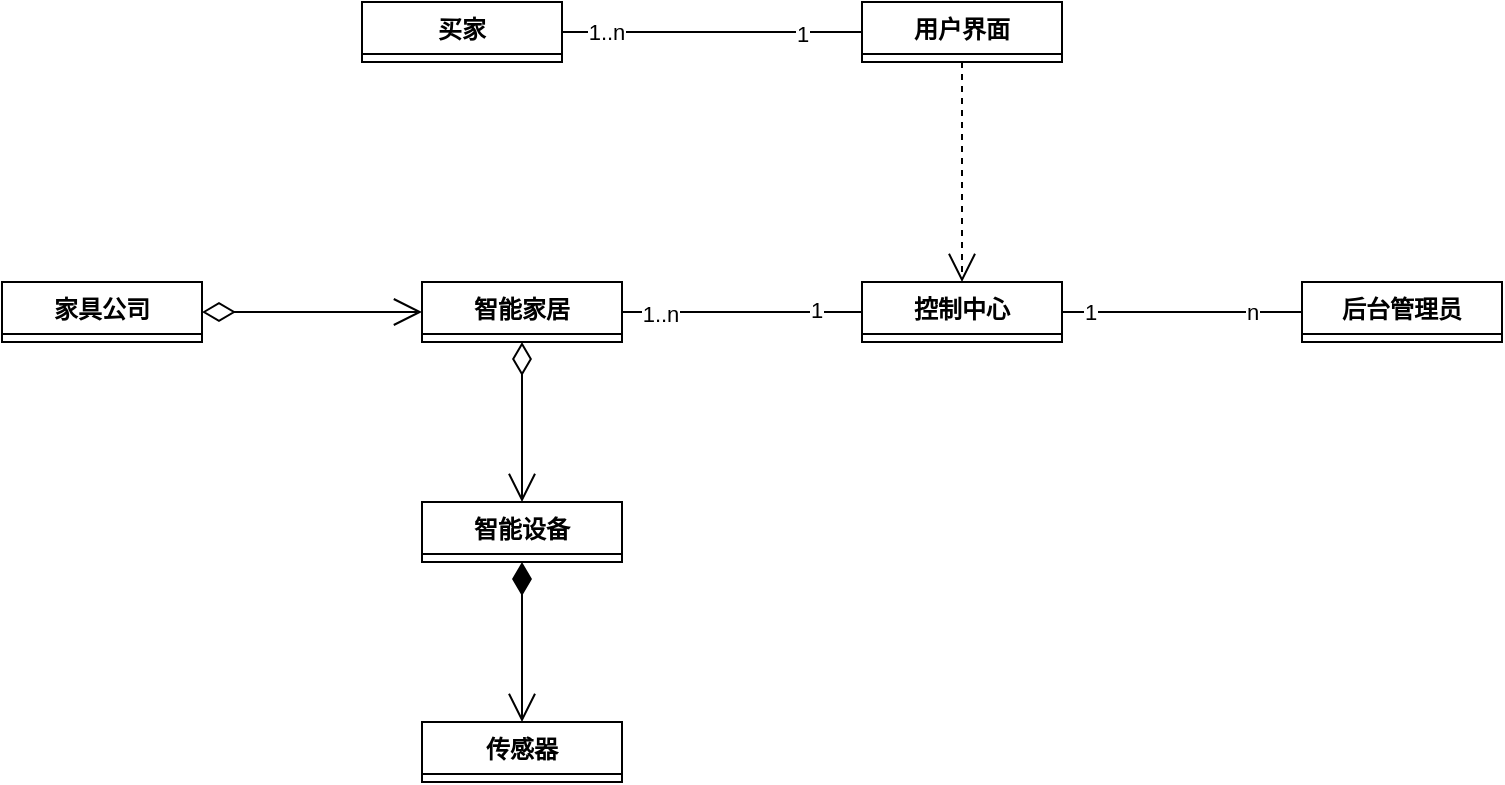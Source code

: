 <mxfile version="24.1.0" type="github">
  <diagram name="第 1 页" id="8jwr1yB68v9hcRnRHFLA">
    <mxGraphModel dx="1034" dy="438" grid="1" gridSize="10" guides="1" tooltips="1" connect="1" arrows="1" fold="1" page="1" pageScale="1" pageWidth="850" pageHeight="1100" math="0" shadow="0">
      <root>
        <mxCell id="0" />
        <mxCell id="1" parent="0" />
        <mxCell id="xDn7OaBj2y6qqKKTSdad-1" value="买家" style="swimlane;fontStyle=1;align=center;verticalAlign=top;childLayout=stackLayout;horizontal=1;startSize=26;horizontalStack=0;resizeParent=1;resizeParentMax=0;resizeLast=0;collapsible=1;marginBottom=0;whiteSpace=wrap;html=1;" vertex="1" collapsed="1" parent="1">
          <mxGeometry x="210" y="160" width="100" height="30" as="geometry">
            <mxRectangle x="80" y="120" width="160" height="86" as="alternateBounds" />
          </mxGeometry>
        </mxCell>
        <mxCell id="xDn7OaBj2y6qqKKTSdad-2" value="+ field: type" style="text;strokeColor=none;fillColor=none;align=left;verticalAlign=top;spacingLeft=4;spacingRight=4;overflow=hidden;rotatable=0;points=[[0,0.5],[1,0.5]];portConstraint=eastwest;whiteSpace=wrap;html=1;" vertex="1" parent="xDn7OaBj2y6qqKKTSdad-1">
          <mxGeometry y="26" width="160" height="26" as="geometry" />
        </mxCell>
        <mxCell id="xDn7OaBj2y6qqKKTSdad-3" value="" style="line;strokeWidth=1;fillColor=none;align=left;verticalAlign=middle;spacingTop=-1;spacingLeft=3;spacingRight=3;rotatable=0;labelPosition=right;points=[];portConstraint=eastwest;strokeColor=inherit;" vertex="1" parent="xDn7OaBj2y6qqKKTSdad-1">
          <mxGeometry y="52" width="160" height="8" as="geometry" />
        </mxCell>
        <mxCell id="xDn7OaBj2y6qqKKTSdad-4" value="+ method(type): type" style="text;strokeColor=none;fillColor=none;align=left;verticalAlign=top;spacingLeft=4;spacingRight=4;overflow=hidden;rotatable=0;points=[[0,0.5],[1,0.5]];portConstraint=eastwest;whiteSpace=wrap;html=1;" vertex="1" parent="xDn7OaBj2y6qqKKTSdad-1">
          <mxGeometry y="60" width="160" height="26" as="geometry" />
        </mxCell>
        <mxCell id="xDn7OaBj2y6qqKKTSdad-5" value="后台管理员" style="swimlane;fontStyle=1;align=center;verticalAlign=top;childLayout=stackLayout;horizontal=1;startSize=26;horizontalStack=0;resizeParent=1;resizeParentMax=0;resizeLast=0;collapsible=1;marginBottom=0;whiteSpace=wrap;html=1;" vertex="1" collapsed="1" parent="1">
          <mxGeometry x="680" y="300" width="100" height="30" as="geometry">
            <mxRectangle x="375" y="120" width="160" height="86" as="alternateBounds" />
          </mxGeometry>
        </mxCell>
        <mxCell id="xDn7OaBj2y6qqKKTSdad-6" value="+ field: type" style="text;strokeColor=none;fillColor=none;align=left;verticalAlign=top;spacingLeft=4;spacingRight=4;overflow=hidden;rotatable=0;points=[[0,0.5],[1,0.5]];portConstraint=eastwest;whiteSpace=wrap;html=1;" vertex="1" parent="xDn7OaBj2y6qqKKTSdad-5">
          <mxGeometry y="26" width="160" height="26" as="geometry" />
        </mxCell>
        <mxCell id="xDn7OaBj2y6qqKKTSdad-7" value="" style="line;strokeWidth=1;fillColor=none;align=left;verticalAlign=middle;spacingTop=-1;spacingLeft=3;spacingRight=3;rotatable=0;labelPosition=right;points=[];portConstraint=eastwest;strokeColor=inherit;" vertex="1" parent="xDn7OaBj2y6qqKKTSdad-5">
          <mxGeometry y="52" width="160" height="8" as="geometry" />
        </mxCell>
        <mxCell id="xDn7OaBj2y6qqKKTSdad-8" value="+ method(type): type" style="text;strokeColor=none;fillColor=none;align=left;verticalAlign=top;spacingLeft=4;spacingRight=4;overflow=hidden;rotatable=0;points=[[0,0.5],[1,0.5]];portConstraint=eastwest;whiteSpace=wrap;html=1;" vertex="1" parent="xDn7OaBj2y6qqKKTSdad-5">
          <mxGeometry y="60" width="160" height="26" as="geometry" />
        </mxCell>
        <mxCell id="xDn7OaBj2y6qqKKTSdad-9" value="智能设备" style="swimlane;fontStyle=1;align=center;verticalAlign=top;childLayout=stackLayout;horizontal=1;startSize=26;horizontalStack=0;resizeParent=1;resizeParentMax=0;resizeLast=0;collapsible=1;marginBottom=0;whiteSpace=wrap;html=1;" vertex="1" collapsed="1" parent="1">
          <mxGeometry x="240" y="410" width="100" height="30" as="geometry">
            <mxRectangle x="140" y="270" width="160" height="86" as="alternateBounds" />
          </mxGeometry>
        </mxCell>
        <mxCell id="xDn7OaBj2y6qqKKTSdad-10" value="+ field: type" style="text;strokeColor=none;fillColor=none;align=left;verticalAlign=top;spacingLeft=4;spacingRight=4;overflow=hidden;rotatable=0;points=[[0,0.5],[1,0.5]];portConstraint=eastwest;whiteSpace=wrap;html=1;" vertex="1" parent="xDn7OaBj2y6qqKKTSdad-9">
          <mxGeometry y="26" width="160" height="26" as="geometry" />
        </mxCell>
        <mxCell id="xDn7OaBj2y6qqKKTSdad-11" value="" style="line;strokeWidth=1;fillColor=none;align=left;verticalAlign=middle;spacingTop=-1;spacingLeft=3;spacingRight=3;rotatable=0;labelPosition=right;points=[];portConstraint=eastwest;strokeColor=inherit;" vertex="1" parent="xDn7OaBj2y6qqKKTSdad-9">
          <mxGeometry y="52" width="160" height="8" as="geometry" />
        </mxCell>
        <mxCell id="xDn7OaBj2y6qqKKTSdad-12" value="+ method(type): type" style="text;strokeColor=none;fillColor=none;align=left;verticalAlign=top;spacingLeft=4;spacingRight=4;overflow=hidden;rotatable=0;points=[[0,0.5],[1,0.5]];portConstraint=eastwest;whiteSpace=wrap;html=1;" vertex="1" parent="xDn7OaBj2y6qqKKTSdad-9">
          <mxGeometry y="60" width="160" height="26" as="geometry" />
        </mxCell>
        <mxCell id="xDn7OaBj2y6qqKKTSdad-13" value="传感器" style="swimlane;fontStyle=1;align=center;verticalAlign=top;childLayout=stackLayout;horizontal=1;startSize=26;horizontalStack=0;resizeParent=1;resizeParentMax=0;resizeLast=0;collapsible=1;marginBottom=0;whiteSpace=wrap;html=1;" vertex="1" collapsed="1" parent="1">
          <mxGeometry x="240" y="520" width="100" height="30" as="geometry">
            <mxRectangle x="120" y="340" width="160" height="86" as="alternateBounds" />
          </mxGeometry>
        </mxCell>
        <mxCell id="xDn7OaBj2y6qqKKTSdad-14" value="+ field: type" style="text;strokeColor=none;fillColor=none;align=left;verticalAlign=top;spacingLeft=4;spacingRight=4;overflow=hidden;rotatable=0;points=[[0,0.5],[1,0.5]];portConstraint=eastwest;whiteSpace=wrap;html=1;" vertex="1" parent="xDn7OaBj2y6qqKKTSdad-13">
          <mxGeometry y="26" width="160" height="26" as="geometry" />
        </mxCell>
        <mxCell id="xDn7OaBj2y6qqKKTSdad-15" value="" style="line;strokeWidth=1;fillColor=none;align=left;verticalAlign=middle;spacingTop=-1;spacingLeft=3;spacingRight=3;rotatable=0;labelPosition=right;points=[];portConstraint=eastwest;strokeColor=inherit;" vertex="1" parent="xDn7OaBj2y6qqKKTSdad-13">
          <mxGeometry y="52" width="160" height="8" as="geometry" />
        </mxCell>
        <mxCell id="xDn7OaBj2y6qqKKTSdad-16" value="+ method(type): type" style="text;strokeColor=none;fillColor=none;align=left;verticalAlign=top;spacingLeft=4;spacingRight=4;overflow=hidden;rotatable=0;points=[[0,0.5],[1,0.5]];portConstraint=eastwest;whiteSpace=wrap;html=1;" vertex="1" parent="xDn7OaBj2y6qqKKTSdad-13">
          <mxGeometry y="60" width="160" height="26" as="geometry" />
        </mxCell>
        <mxCell id="xDn7OaBj2y6qqKKTSdad-21" value="控制中心" style="swimlane;fontStyle=1;align=center;verticalAlign=top;childLayout=stackLayout;horizontal=1;startSize=26;horizontalStack=0;resizeParent=1;resizeParentMax=0;resizeLast=0;collapsible=1;marginBottom=0;whiteSpace=wrap;html=1;" vertex="1" collapsed="1" parent="1">
          <mxGeometry x="460" y="300" width="100" height="30" as="geometry">
            <mxRectangle x="460" y="300" width="160" height="86" as="alternateBounds" />
          </mxGeometry>
        </mxCell>
        <mxCell id="xDn7OaBj2y6qqKKTSdad-22" value="+ field: type" style="text;strokeColor=none;fillColor=none;align=left;verticalAlign=top;spacingLeft=4;spacingRight=4;overflow=hidden;rotatable=0;points=[[0,0.5],[1,0.5]];portConstraint=eastwest;whiteSpace=wrap;html=1;" vertex="1" parent="xDn7OaBj2y6qqKKTSdad-21">
          <mxGeometry y="26" width="160" height="26" as="geometry" />
        </mxCell>
        <mxCell id="xDn7OaBj2y6qqKKTSdad-23" value="" style="line;strokeWidth=1;fillColor=none;align=left;verticalAlign=middle;spacingTop=-1;spacingLeft=3;spacingRight=3;rotatable=0;labelPosition=right;points=[];portConstraint=eastwest;strokeColor=inherit;" vertex="1" parent="xDn7OaBj2y6qqKKTSdad-21">
          <mxGeometry y="52" width="160" height="8" as="geometry" />
        </mxCell>
        <mxCell id="xDn7OaBj2y6qqKKTSdad-24" value="+ method(type): type" style="text;strokeColor=none;fillColor=none;align=left;verticalAlign=top;spacingLeft=4;spacingRight=4;overflow=hidden;rotatable=0;points=[[0,0.5],[1,0.5]];portConstraint=eastwest;whiteSpace=wrap;html=1;" vertex="1" parent="xDn7OaBj2y6qqKKTSdad-21">
          <mxGeometry y="60" width="160" height="26" as="geometry" />
        </mxCell>
        <mxCell id="xDn7OaBj2y6qqKKTSdad-25" value="用户界面" style="swimlane;fontStyle=1;align=center;verticalAlign=top;childLayout=stackLayout;horizontal=1;startSize=26;horizontalStack=0;resizeParent=1;resizeParentMax=0;resizeLast=0;collapsible=1;marginBottom=0;whiteSpace=wrap;html=1;" vertex="1" collapsed="1" parent="1">
          <mxGeometry x="460" y="160" width="100" height="30" as="geometry">
            <mxRectangle x="140" y="270" width="160" height="86" as="alternateBounds" />
          </mxGeometry>
        </mxCell>
        <mxCell id="xDn7OaBj2y6qqKKTSdad-26" value="+ field: type" style="text;strokeColor=none;fillColor=none;align=left;verticalAlign=top;spacingLeft=4;spacingRight=4;overflow=hidden;rotatable=0;points=[[0,0.5],[1,0.5]];portConstraint=eastwest;whiteSpace=wrap;html=1;" vertex="1" parent="xDn7OaBj2y6qqKKTSdad-25">
          <mxGeometry y="26" width="160" height="26" as="geometry" />
        </mxCell>
        <mxCell id="xDn7OaBj2y6qqKKTSdad-27" value="" style="line;strokeWidth=1;fillColor=none;align=left;verticalAlign=middle;spacingTop=-1;spacingLeft=3;spacingRight=3;rotatable=0;labelPosition=right;points=[];portConstraint=eastwest;strokeColor=inherit;" vertex="1" parent="xDn7OaBj2y6qqKKTSdad-25">
          <mxGeometry y="52" width="160" height="8" as="geometry" />
        </mxCell>
        <mxCell id="xDn7OaBj2y6qqKKTSdad-28" value="+ method(type): type" style="text;strokeColor=none;fillColor=none;align=left;verticalAlign=top;spacingLeft=4;spacingRight=4;overflow=hidden;rotatable=0;points=[[0,0.5],[1,0.5]];portConstraint=eastwest;whiteSpace=wrap;html=1;" vertex="1" parent="xDn7OaBj2y6qqKKTSdad-25">
          <mxGeometry y="60" width="160" height="26" as="geometry" />
        </mxCell>
        <mxCell id="xDn7OaBj2y6qqKKTSdad-37" value="家具公司" style="swimlane;fontStyle=1;align=center;verticalAlign=top;childLayout=stackLayout;horizontal=1;startSize=26;horizontalStack=0;resizeParent=1;resizeParentMax=0;resizeLast=0;collapsible=1;marginBottom=0;whiteSpace=wrap;html=1;" vertex="1" collapsed="1" parent="1">
          <mxGeometry x="30" y="300" width="100" height="30" as="geometry">
            <mxRectangle x="140" y="270" width="160" height="86" as="alternateBounds" />
          </mxGeometry>
        </mxCell>
        <mxCell id="xDn7OaBj2y6qqKKTSdad-38" value="+ field: type" style="text;strokeColor=none;fillColor=none;align=left;verticalAlign=top;spacingLeft=4;spacingRight=4;overflow=hidden;rotatable=0;points=[[0,0.5],[1,0.5]];portConstraint=eastwest;whiteSpace=wrap;html=1;" vertex="1" parent="xDn7OaBj2y6qqKKTSdad-37">
          <mxGeometry y="26" width="160" height="26" as="geometry" />
        </mxCell>
        <mxCell id="xDn7OaBj2y6qqKKTSdad-39" value="" style="line;strokeWidth=1;fillColor=none;align=left;verticalAlign=middle;spacingTop=-1;spacingLeft=3;spacingRight=3;rotatable=0;labelPosition=right;points=[];portConstraint=eastwest;strokeColor=inherit;" vertex="1" parent="xDn7OaBj2y6qqKKTSdad-37">
          <mxGeometry y="52" width="160" height="8" as="geometry" />
        </mxCell>
        <mxCell id="xDn7OaBj2y6qqKKTSdad-40" value="+ method(type): type" style="text;strokeColor=none;fillColor=none;align=left;verticalAlign=top;spacingLeft=4;spacingRight=4;overflow=hidden;rotatable=0;points=[[0,0.5],[1,0.5]];portConstraint=eastwest;whiteSpace=wrap;html=1;" vertex="1" parent="xDn7OaBj2y6qqKKTSdad-37">
          <mxGeometry y="60" width="160" height="26" as="geometry" />
        </mxCell>
        <mxCell id="xDn7OaBj2y6qqKKTSdad-46" value="" style="endArrow=none;html=1;rounded=0;entryX=0;entryY=0.5;entryDx=0;entryDy=0;exitX=1;exitY=0.5;exitDx=0;exitDy=0;" edge="1" parent="1" source="xDn7OaBj2y6qqKKTSdad-21" target="xDn7OaBj2y6qqKKTSdad-5">
          <mxGeometry relative="1" as="geometry">
            <mxPoint x="520" y="200" as="sourcePoint" />
            <mxPoint x="680" y="200" as="targetPoint" />
          </mxGeometry>
        </mxCell>
        <mxCell id="xDn7OaBj2y6qqKKTSdad-47" value="1" style="edgeLabel;html=1;align=center;verticalAlign=middle;resizable=0;points=[];" vertex="1" connectable="0" parent="xDn7OaBj2y6qqKKTSdad-46">
          <mxGeometry x="-0.764" relative="1" as="geometry">
            <mxPoint as="offset" />
          </mxGeometry>
        </mxCell>
        <mxCell id="xDn7OaBj2y6qqKKTSdad-48" value="n" style="edgeLabel;html=1;align=center;verticalAlign=middle;resizable=0;points=[];" vertex="1" connectable="0" parent="xDn7OaBj2y6qqKKTSdad-46">
          <mxGeometry x="0.582" relative="1" as="geometry">
            <mxPoint as="offset" />
          </mxGeometry>
        </mxCell>
        <mxCell id="xDn7OaBj2y6qqKKTSdad-52" value="" style="endArrow=none;html=1;rounded=0;exitX=1;exitY=0.5;exitDx=0;exitDy=0;entryX=0;entryY=0.5;entryDx=0;entryDy=0;" edge="1" parent="1" source="xDn7OaBj2y6qqKKTSdad-1" target="xDn7OaBj2y6qqKKTSdad-25">
          <mxGeometry relative="1" as="geometry">
            <mxPoint x="500" y="270" as="sourcePoint" />
            <mxPoint x="660" y="270" as="targetPoint" />
          </mxGeometry>
        </mxCell>
        <mxCell id="xDn7OaBj2y6qqKKTSdad-53" value="1..n" style="edgeLabel;html=1;align=center;verticalAlign=middle;resizable=0;points=[];" vertex="1" connectable="0" parent="xDn7OaBj2y6qqKKTSdad-52">
          <mxGeometry x="-0.707" relative="1" as="geometry">
            <mxPoint as="offset" />
          </mxGeometry>
        </mxCell>
        <mxCell id="xDn7OaBj2y6qqKKTSdad-54" value="1" style="edgeLabel;html=1;align=center;verticalAlign=middle;resizable=0;points=[];" vertex="1" connectable="0" parent="xDn7OaBj2y6qqKKTSdad-52">
          <mxGeometry x="0.593" y="-1" relative="1" as="geometry">
            <mxPoint as="offset" />
          </mxGeometry>
        </mxCell>
        <mxCell id="xDn7OaBj2y6qqKKTSdad-67" value="智能家居" style="swimlane;fontStyle=1;align=center;verticalAlign=top;childLayout=stackLayout;horizontal=1;startSize=26;horizontalStack=0;resizeParent=1;resizeParentMax=0;resizeLast=0;collapsible=1;marginBottom=0;whiteSpace=wrap;html=1;" vertex="1" collapsed="1" parent="1">
          <mxGeometry x="240" y="300" width="100" height="30" as="geometry">
            <mxRectangle x="140" y="270" width="160" height="86" as="alternateBounds" />
          </mxGeometry>
        </mxCell>
        <mxCell id="xDn7OaBj2y6qqKKTSdad-68" value="+ field: type" style="text;strokeColor=none;fillColor=none;align=left;verticalAlign=top;spacingLeft=4;spacingRight=4;overflow=hidden;rotatable=0;points=[[0,0.5],[1,0.5]];portConstraint=eastwest;whiteSpace=wrap;html=1;" vertex="1" parent="xDn7OaBj2y6qqKKTSdad-67">
          <mxGeometry y="26" width="160" height="26" as="geometry" />
        </mxCell>
        <mxCell id="xDn7OaBj2y6qqKKTSdad-69" value="" style="line;strokeWidth=1;fillColor=none;align=left;verticalAlign=middle;spacingTop=-1;spacingLeft=3;spacingRight=3;rotatable=0;labelPosition=right;points=[];portConstraint=eastwest;strokeColor=inherit;" vertex="1" parent="xDn7OaBj2y6qqKKTSdad-67">
          <mxGeometry y="52" width="160" height="8" as="geometry" />
        </mxCell>
        <mxCell id="xDn7OaBj2y6qqKKTSdad-70" value="+ method(type): type" style="text;strokeColor=none;fillColor=none;align=left;verticalAlign=top;spacingLeft=4;spacingRight=4;overflow=hidden;rotatable=0;points=[[0,0.5],[1,0.5]];portConstraint=eastwest;whiteSpace=wrap;html=1;" vertex="1" parent="xDn7OaBj2y6qqKKTSdad-67">
          <mxGeometry y="60" width="160" height="26" as="geometry" />
        </mxCell>
        <mxCell id="xDn7OaBj2y6qqKKTSdad-71" value="" style="endArrow=open;html=1;endSize=12;startArrow=diamondThin;startSize=14;startFill=0;edgeStyle=orthogonalEdgeStyle;align=left;verticalAlign=bottom;rounded=0;exitX=0.5;exitY=1;exitDx=0;exitDy=0;entryX=0.5;entryY=0;entryDx=0;entryDy=0;" edge="1" parent="1" source="xDn7OaBj2y6qqKKTSdad-67" target="xDn7OaBj2y6qqKKTSdad-9">
          <mxGeometry x="-1" y="3" relative="1" as="geometry">
            <mxPoint x="300" y="450" as="sourcePoint" />
            <mxPoint x="290" y="410" as="targetPoint" />
          </mxGeometry>
        </mxCell>
        <mxCell id="xDn7OaBj2y6qqKKTSdad-72" value="" style="endArrow=open;html=1;endSize=12;startArrow=diamondThin;startSize=14;startFill=0;edgeStyle=orthogonalEdgeStyle;align=left;verticalAlign=bottom;rounded=0;exitX=1;exitY=0.5;exitDx=0;exitDy=0;entryX=0;entryY=0.5;entryDx=0;entryDy=0;" edge="1" parent="1" source="xDn7OaBj2y6qqKKTSdad-37" target="xDn7OaBj2y6qqKKTSdad-67">
          <mxGeometry x="-1" y="3" relative="1" as="geometry">
            <mxPoint x="310" y="460" as="sourcePoint" />
            <mxPoint x="310" y="540" as="targetPoint" />
          </mxGeometry>
        </mxCell>
        <mxCell id="xDn7OaBj2y6qqKKTSdad-73" value="" style="endArrow=open;html=1;endSize=12;startArrow=diamondThin;startSize=14;startFill=1;edgeStyle=orthogonalEdgeStyle;align=left;verticalAlign=bottom;rounded=0;entryX=0.5;entryY=0;entryDx=0;entryDy=0;exitX=0.5;exitY=1;exitDx=0;exitDy=0;" edge="1" parent="1" source="xDn7OaBj2y6qqKKTSdad-9" target="xDn7OaBj2y6qqKKTSdad-13">
          <mxGeometry x="-1" y="3" relative="1" as="geometry">
            <mxPoint x="480" y="450" as="sourcePoint" />
            <mxPoint x="500" y="410" as="targetPoint" />
          </mxGeometry>
        </mxCell>
        <mxCell id="xDn7OaBj2y6qqKKTSdad-75" value="" style="endArrow=none;html=1;rounded=0;entryX=0;entryY=0.5;entryDx=0;entryDy=0;exitX=1;exitY=0.5;exitDx=0;exitDy=0;" edge="1" parent="1" source="xDn7OaBj2y6qqKKTSdad-67" target="xDn7OaBj2y6qqKKTSdad-21">
          <mxGeometry relative="1" as="geometry">
            <mxPoint x="340" y="310" as="sourcePoint" />
            <mxPoint x="500" y="310" as="targetPoint" />
          </mxGeometry>
        </mxCell>
        <mxCell id="xDn7OaBj2y6qqKKTSdad-76" value="1..n" style="edgeLabel;html=1;align=center;verticalAlign=middle;resizable=0;points=[];" vertex="1" connectable="0" parent="xDn7OaBj2y6qqKKTSdad-75">
          <mxGeometry x="-0.689" y="-1" relative="1" as="geometry">
            <mxPoint as="offset" />
          </mxGeometry>
        </mxCell>
        <mxCell id="xDn7OaBj2y6qqKKTSdad-77" value="1" style="edgeLabel;html=1;align=center;verticalAlign=middle;resizable=0;points=[];" vertex="1" connectable="0" parent="xDn7OaBj2y6qqKKTSdad-75">
          <mxGeometry x="0.611" y="1" relative="1" as="geometry">
            <mxPoint as="offset" />
          </mxGeometry>
        </mxCell>
        <mxCell id="xDn7OaBj2y6qqKKTSdad-81" value="" style="endArrow=open;endSize=12;dashed=1;html=1;rounded=0;exitX=0.5;exitY=1;exitDx=0;exitDy=0;entryX=0.5;entryY=0;entryDx=0;entryDy=0;" edge="1" parent="1" source="xDn7OaBj2y6qqKKTSdad-25" target="xDn7OaBj2y6qqKKTSdad-21">
          <mxGeometry width="160" relative="1" as="geometry">
            <mxPoint x="340" y="310" as="sourcePoint" />
            <mxPoint x="500" y="310" as="targetPoint" />
          </mxGeometry>
        </mxCell>
      </root>
    </mxGraphModel>
  </diagram>
</mxfile>

